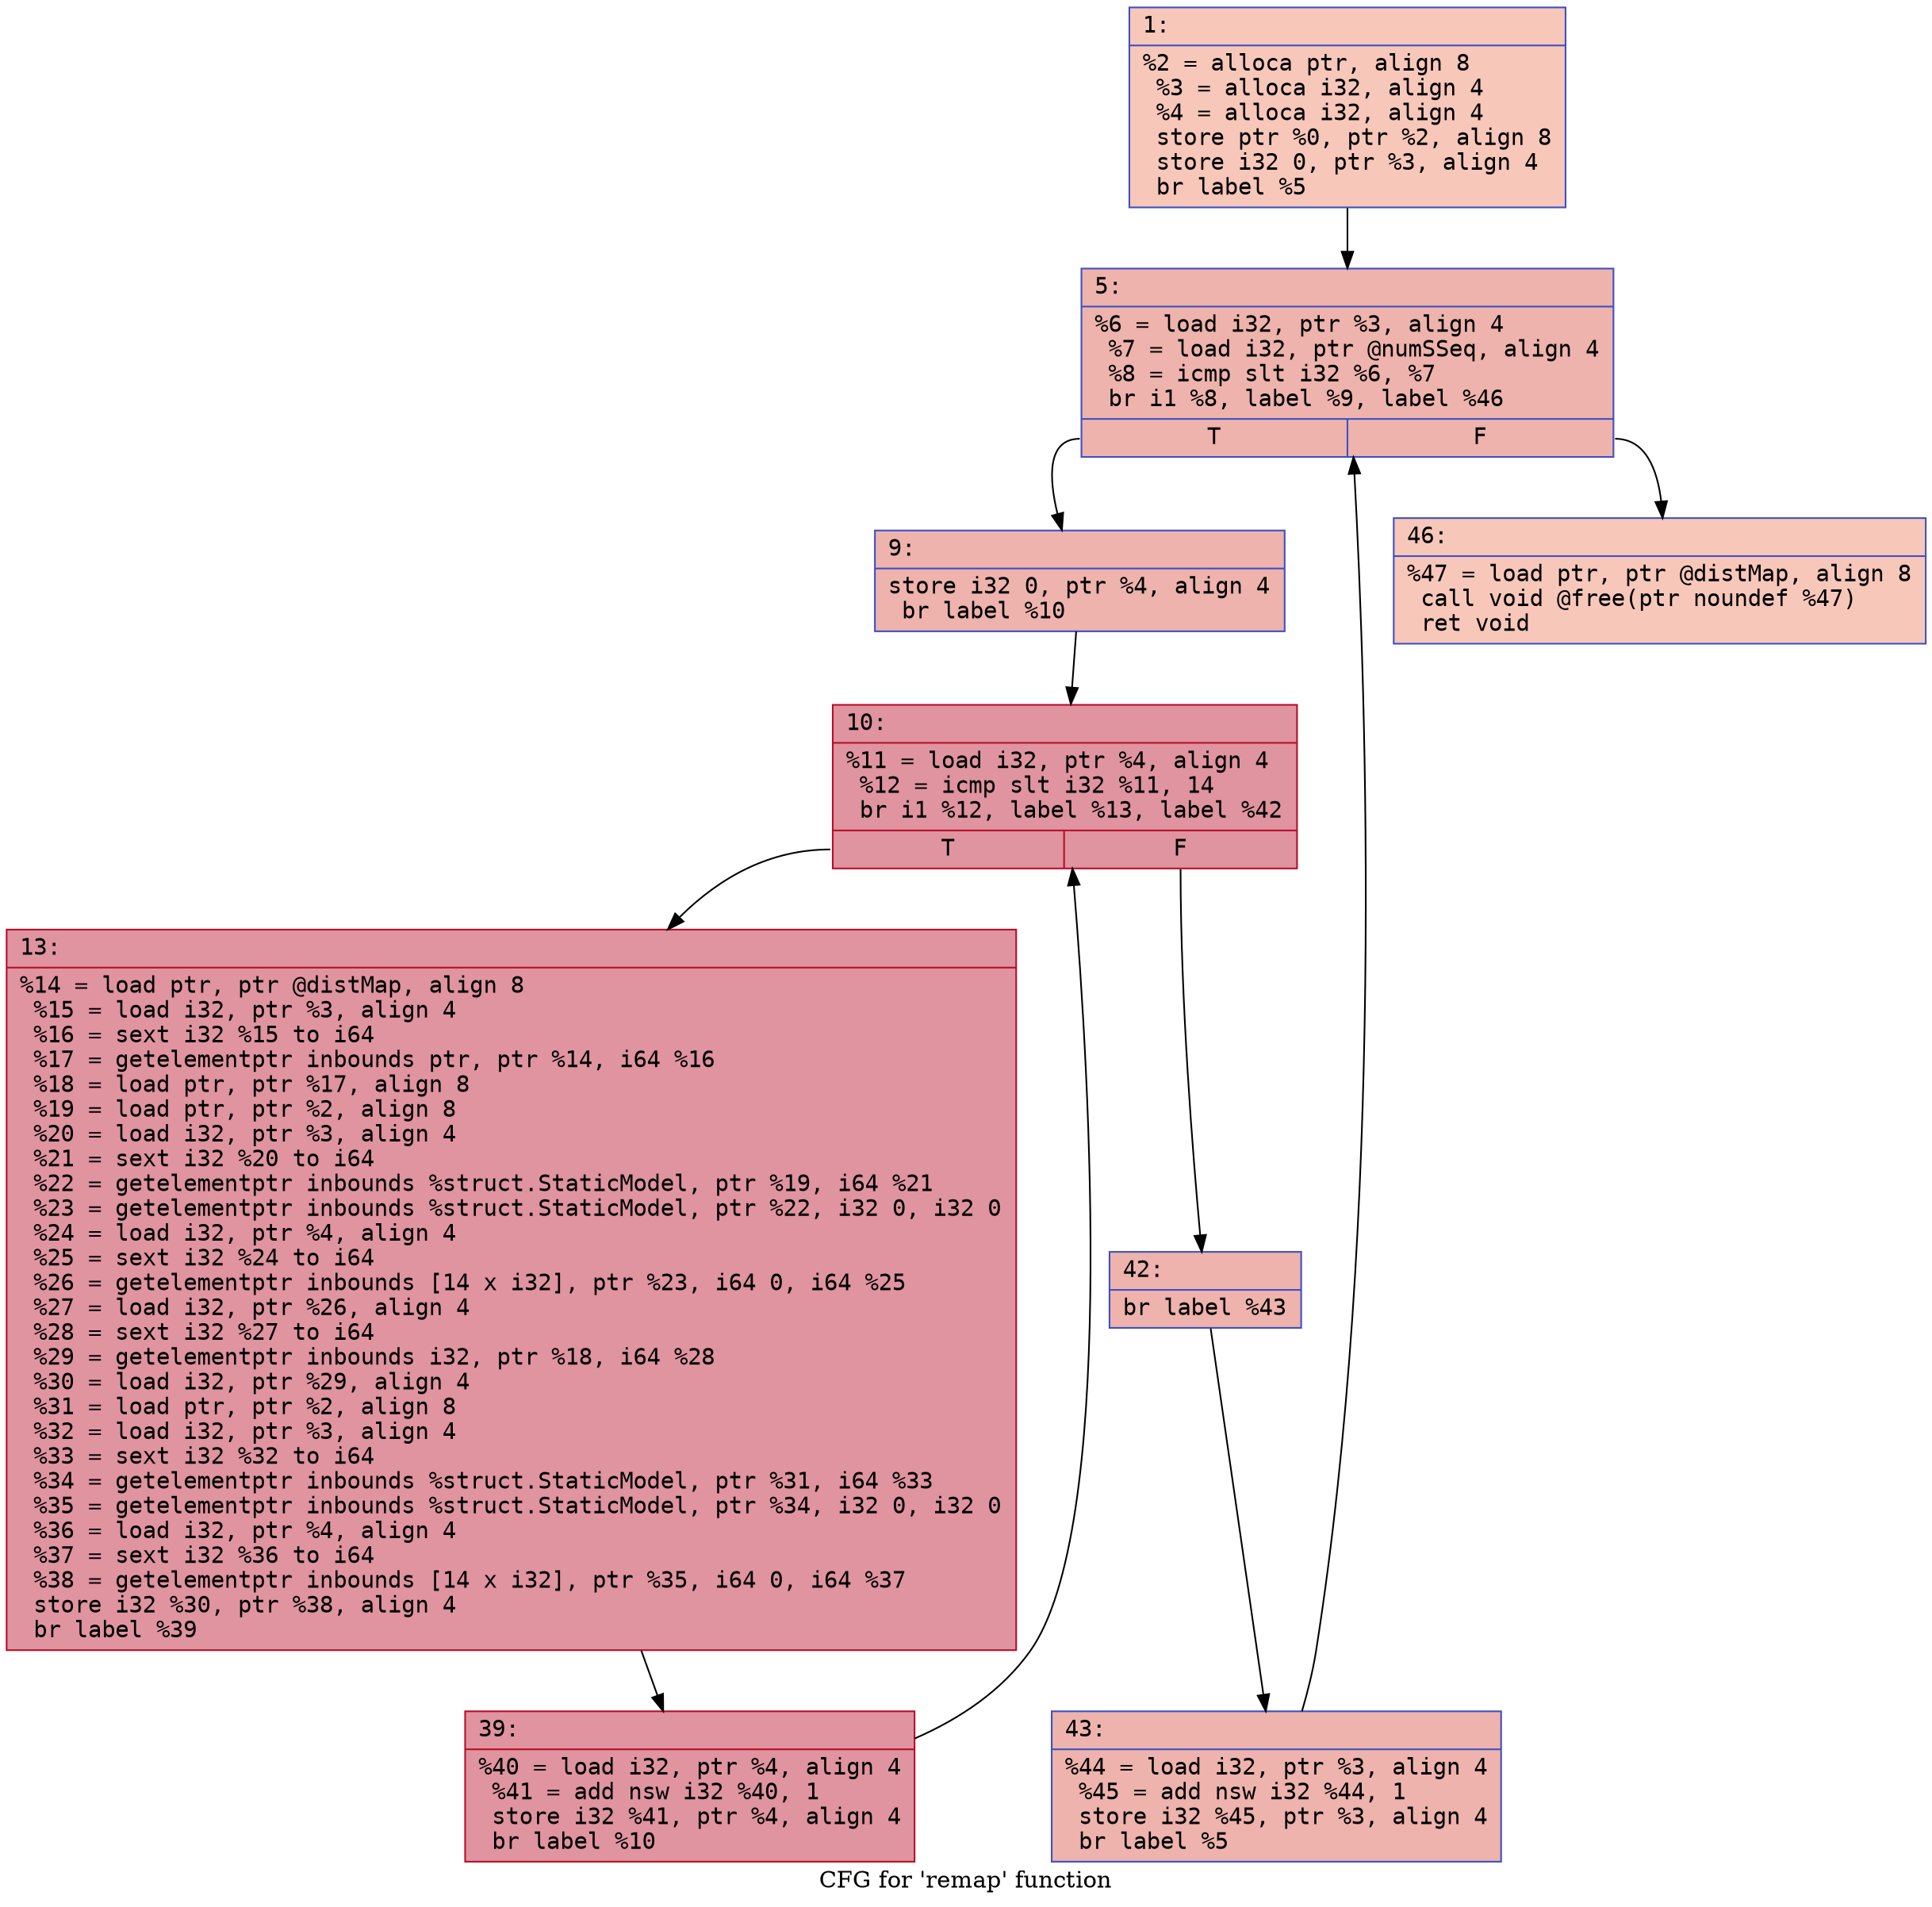digraph "CFG for 'remap' function" {
	label="CFG for 'remap' function";

	Node0x600000ff26c0 [shape=record,color="#3d50c3ff", style=filled, fillcolor="#ec7f6370" fontname="Courier",label="{1:\l|  %2 = alloca ptr, align 8\l  %3 = alloca i32, align 4\l  %4 = alloca i32, align 4\l  store ptr %0, ptr %2, align 8\l  store i32 0, ptr %3, align 4\l  br label %5\l}"];
	Node0x600000ff26c0 -> Node0x600000ff2710[tooltip="1 -> 5\nProbability 100.00%" ];
	Node0x600000ff2710 [shape=record,color="#3d50c3ff", style=filled, fillcolor="#d6524470" fontname="Courier",label="{5:\l|  %6 = load i32, ptr %3, align 4\l  %7 = load i32, ptr @numSSeq, align 4\l  %8 = icmp slt i32 %6, %7\l  br i1 %8, label %9, label %46\l|{<s0>T|<s1>F}}"];
	Node0x600000ff2710:s0 -> Node0x600000ff2760[tooltip="5 -> 9\nProbability 96.88%" ];
	Node0x600000ff2710:s1 -> Node0x600000ff2940[tooltip="5 -> 46\nProbability 3.12%" ];
	Node0x600000ff2760 [shape=record,color="#3d50c3ff", style=filled, fillcolor="#d6524470" fontname="Courier",label="{9:\l|  store i32 0, ptr %4, align 4\l  br label %10\l}"];
	Node0x600000ff2760 -> Node0x600000ff27b0[tooltip="9 -> 10\nProbability 100.00%" ];
	Node0x600000ff27b0 [shape=record,color="#b70d28ff", style=filled, fillcolor="#b70d2870" fontname="Courier",label="{10:\l|  %11 = load i32, ptr %4, align 4\l  %12 = icmp slt i32 %11, 14\l  br i1 %12, label %13, label %42\l|{<s0>T|<s1>F}}"];
	Node0x600000ff27b0:s0 -> Node0x600000ff2800[tooltip="10 -> 13\nProbability 96.88%" ];
	Node0x600000ff27b0:s1 -> Node0x600000ff28a0[tooltip="10 -> 42\nProbability 3.12%" ];
	Node0x600000ff2800 [shape=record,color="#b70d28ff", style=filled, fillcolor="#b70d2870" fontname="Courier",label="{13:\l|  %14 = load ptr, ptr @distMap, align 8\l  %15 = load i32, ptr %3, align 4\l  %16 = sext i32 %15 to i64\l  %17 = getelementptr inbounds ptr, ptr %14, i64 %16\l  %18 = load ptr, ptr %17, align 8\l  %19 = load ptr, ptr %2, align 8\l  %20 = load i32, ptr %3, align 4\l  %21 = sext i32 %20 to i64\l  %22 = getelementptr inbounds %struct.StaticModel, ptr %19, i64 %21\l  %23 = getelementptr inbounds %struct.StaticModel, ptr %22, i32 0, i32 0\l  %24 = load i32, ptr %4, align 4\l  %25 = sext i32 %24 to i64\l  %26 = getelementptr inbounds [14 x i32], ptr %23, i64 0, i64 %25\l  %27 = load i32, ptr %26, align 4\l  %28 = sext i32 %27 to i64\l  %29 = getelementptr inbounds i32, ptr %18, i64 %28\l  %30 = load i32, ptr %29, align 4\l  %31 = load ptr, ptr %2, align 8\l  %32 = load i32, ptr %3, align 4\l  %33 = sext i32 %32 to i64\l  %34 = getelementptr inbounds %struct.StaticModel, ptr %31, i64 %33\l  %35 = getelementptr inbounds %struct.StaticModel, ptr %34, i32 0, i32 0\l  %36 = load i32, ptr %4, align 4\l  %37 = sext i32 %36 to i64\l  %38 = getelementptr inbounds [14 x i32], ptr %35, i64 0, i64 %37\l  store i32 %30, ptr %38, align 4\l  br label %39\l}"];
	Node0x600000ff2800 -> Node0x600000ff2850[tooltip="13 -> 39\nProbability 100.00%" ];
	Node0x600000ff2850 [shape=record,color="#b70d28ff", style=filled, fillcolor="#b70d2870" fontname="Courier",label="{39:\l|  %40 = load i32, ptr %4, align 4\l  %41 = add nsw i32 %40, 1\l  store i32 %41, ptr %4, align 4\l  br label %10\l}"];
	Node0x600000ff2850 -> Node0x600000ff27b0[tooltip="39 -> 10\nProbability 100.00%" ];
	Node0x600000ff28a0 [shape=record,color="#3d50c3ff", style=filled, fillcolor="#d6524470" fontname="Courier",label="{42:\l|  br label %43\l}"];
	Node0x600000ff28a0 -> Node0x600000ff28f0[tooltip="42 -> 43\nProbability 100.00%" ];
	Node0x600000ff28f0 [shape=record,color="#3d50c3ff", style=filled, fillcolor="#d6524470" fontname="Courier",label="{43:\l|  %44 = load i32, ptr %3, align 4\l  %45 = add nsw i32 %44, 1\l  store i32 %45, ptr %3, align 4\l  br label %5\l}"];
	Node0x600000ff28f0 -> Node0x600000ff2710[tooltip="43 -> 5\nProbability 100.00%" ];
	Node0x600000ff2940 [shape=record,color="#3d50c3ff", style=filled, fillcolor="#ec7f6370" fontname="Courier",label="{46:\l|  %47 = load ptr, ptr @distMap, align 8\l  call void @free(ptr noundef %47)\l  ret void\l}"];
}
